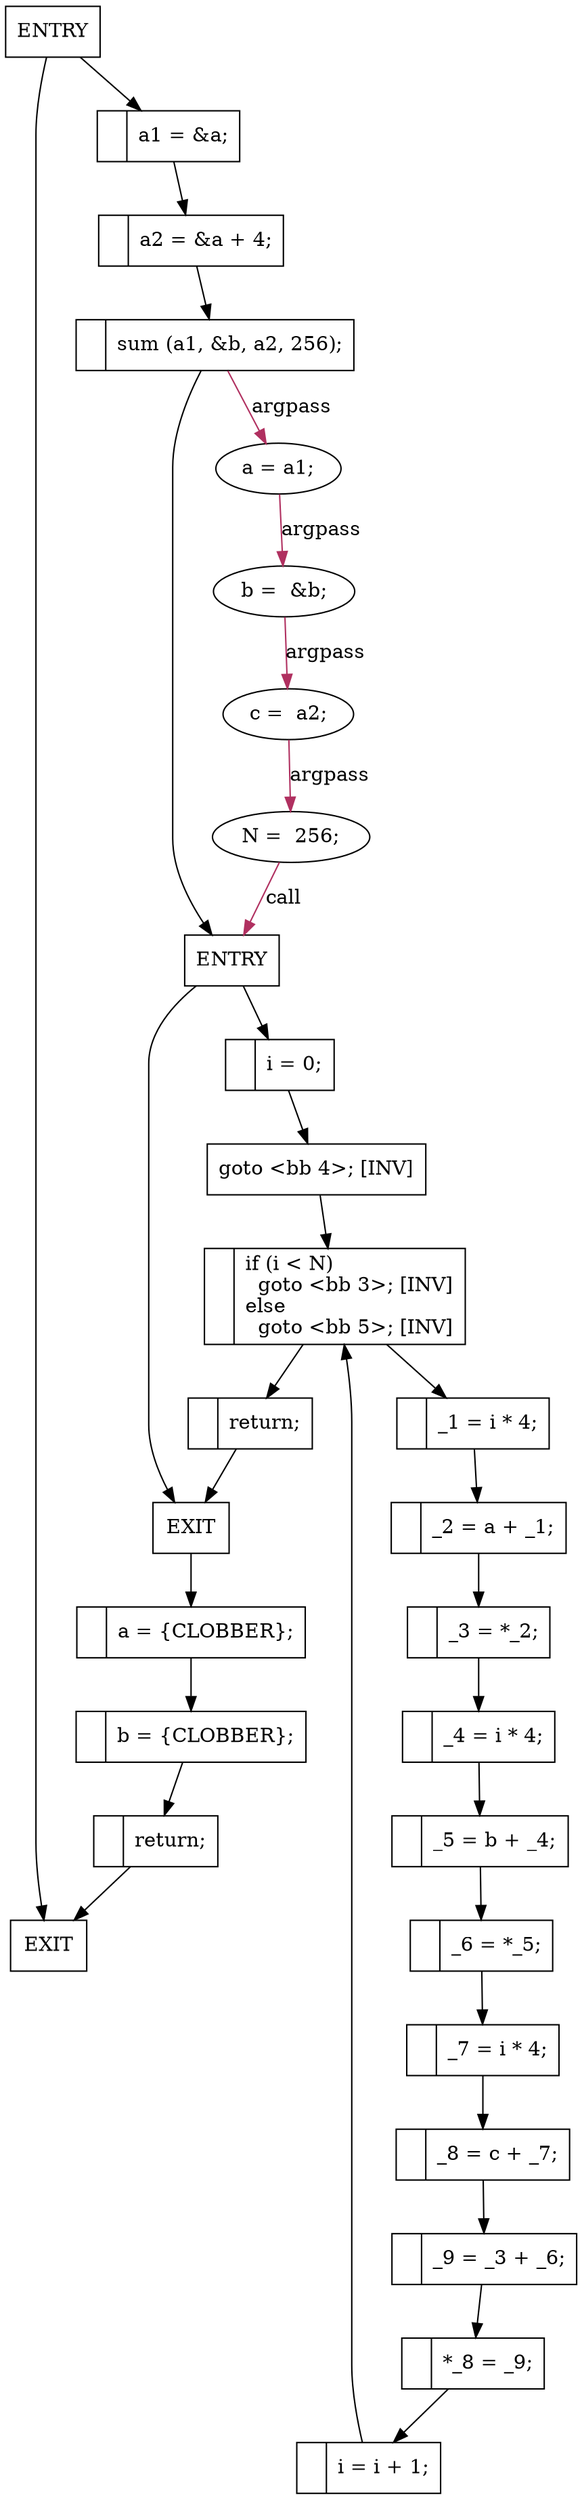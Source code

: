 digraph code {
fn_6_basic_block_4_0 [label="|if\ (i\ \<\ N)\l\
\ \ goto\ \<bb\ 3\>;\ [INV]\l\
else\l\
\ \ goto\ \<bb\ 5\>;\ [INV]\l\
", shape=record];
fn_6_basic_block_3_0 [label="|_1\ =\ i\ *\ 4;\l\
", shape=record];
fn_6_basic_block_3_1 [label="|_2\ =\ a\ +\ _1;\l\
", shape=record];
fn_6_basic_block_3_2 [label="|_3\ =\ *_2;\l\
", shape=record];
fn_6_basic_block_3_3 [label="|_4\ =\ i\ *\ 4;\l\
", shape=record];
fn_6_basic_block_3_4 [label="|_5\ =\ b\ +\ _4;\l\
", shape=record];
fn_6_basic_block_3_5 [label="|_6\ =\ *_5;\l\
", shape=record];
fn_6_basic_block_3_6 [label="|_7\ =\ i\ *\ 4;\l\
", shape=record];
fn_6_basic_block_3_7 [label="|_8\ =\ c\ +\ _7;\l\
", shape=record];
fn_6_basic_block_3_8 [label="|_9\ =\ _3\ +\ _6;\l\
", shape=record];
fn_6_basic_block_3_9 [label="|*_8\ =\ _9;\l\
", shape=record];
fn_6_basic_block_3_10 [label="|i\ =\ i\ +\ 1;\l\
", shape=record];
fn_6_basic_block_0_0 [label="ENTRY
", shape=record];
fn_6_basic_block_1_0 [label="EXIT
", shape=record];
fn_6_basic_block_2_0 [label="|i\ =\ 0;\l\
", shape=record];
fn_6_basic_block_2_1 [label="goto\ \<bb\ 4\>;\ [INV]\l\
", shape=record];
fn_6_basic_block_5_0 [label="|return;\l\
", shape=record];
fn_7_basic_block_0_0 [label="ENTRY
", shape=record];
fn_7_basic_block_1_0 [label="EXIT
", shape=record];
fn_7_basic_block_2_0 [label="|a1\ =\ &a;\l\
", shape=record];
fn_7_basic_block_2_1 [label="|a2\ =\ &a\ +\ 4;\l\
", shape=record];
fn_7_basic_block_2_2 [label="|sum\ (a1,\ &b,\ a2,\ 256);\l\
", shape=record];
fn_7_basic_block_2_3 [label="|a\ =\ \{CLOBBER\};\l\
", shape=record];
fn_7_basic_block_2_4 [label="|b\ =\ \{CLOBBER\};\l\
", shape=record];
fn_7_basic_block_2_5 [label="|return;\l\
", shape=record];
fn_6_basic_block_4_0 -> fn_6_basic_block_3_0;
fn_6_basic_block_4_0 -> fn_6_basic_block_5_0;
fn_6_basic_block_3_0 -> fn_6_basic_block_3_1;
fn_6_basic_block_3_1 -> fn_6_basic_block_3_2;
fn_6_basic_block_3_2 -> fn_6_basic_block_3_3;
fn_6_basic_block_3_3 -> fn_6_basic_block_3_4;
fn_6_basic_block_3_4 -> fn_6_basic_block_3_5;
fn_6_basic_block_3_5 -> fn_6_basic_block_3_6;
fn_6_basic_block_3_6 -> fn_6_basic_block_3_7;
fn_6_basic_block_3_7 -> fn_6_basic_block_3_8;
fn_6_basic_block_3_8 -> fn_6_basic_block_3_9;
fn_6_basic_block_3_9 -> fn_6_basic_block_3_10;
fn_6_basic_block_3_10 -> fn_6_basic_block_4_0;
fn_6_basic_block_0_0 -> fn_6_basic_block_2_0;
fn_6_basic_block_0_0 -> fn_6_basic_block_1_0;
fn_6_basic_block_1_0 -> fn_7_basic_block_2_3;
fn_6_basic_block_2_0 -> fn_6_basic_block_2_1;
fn_6_basic_block_2_1 -> fn_6_basic_block_4_0;
fn_6_basic_block_5_0 -> fn_6_basic_block_1_0;
fn_7_basic_block_0_0 -> fn_7_basic_block_2_0;
fn_7_basic_block_0_0 -> fn_7_basic_block_1_0;
fn_7_basic_block_2_0 -> fn_7_basic_block_2_1;
fn_7_basic_block_2_1 -> fn_7_basic_block_2_2;
fn_7_basic_block_2_2 -> fn_6_basic_block_0_0;
fn_7_basic_block_2_3 -> fn_7_basic_block_2_4;
fn_7_basic_block_2_4 -> fn_7_basic_block_2_5;
fn_7_basic_block_2_5 -> fn_7_basic_block_1_0;
"a = a1;" [label="a = a1;"];
fn_7_basic_block_2_2 -> "a = a1;"  [color=maroon, label=argpass, style=solid];
"b =  &b;" [label="b =  &b;"];
"a = a1;" -> "b =  &b;"  [color=maroon, label=argpass, style=solid];
"c =  a2;" [label="c =  a2;"];
"b =  &b;" -> "c =  a2;"  [color=maroon, label=argpass, style=solid];
"N =  256;" [label="N =  256;"];
"c =  a2;" -> "N =  256;"  [color=maroon, label=argpass, style=solid];
"N =  256;" -> fn_6_basic_block_0_0  [color=maroon, label=call, style=solid];
}
